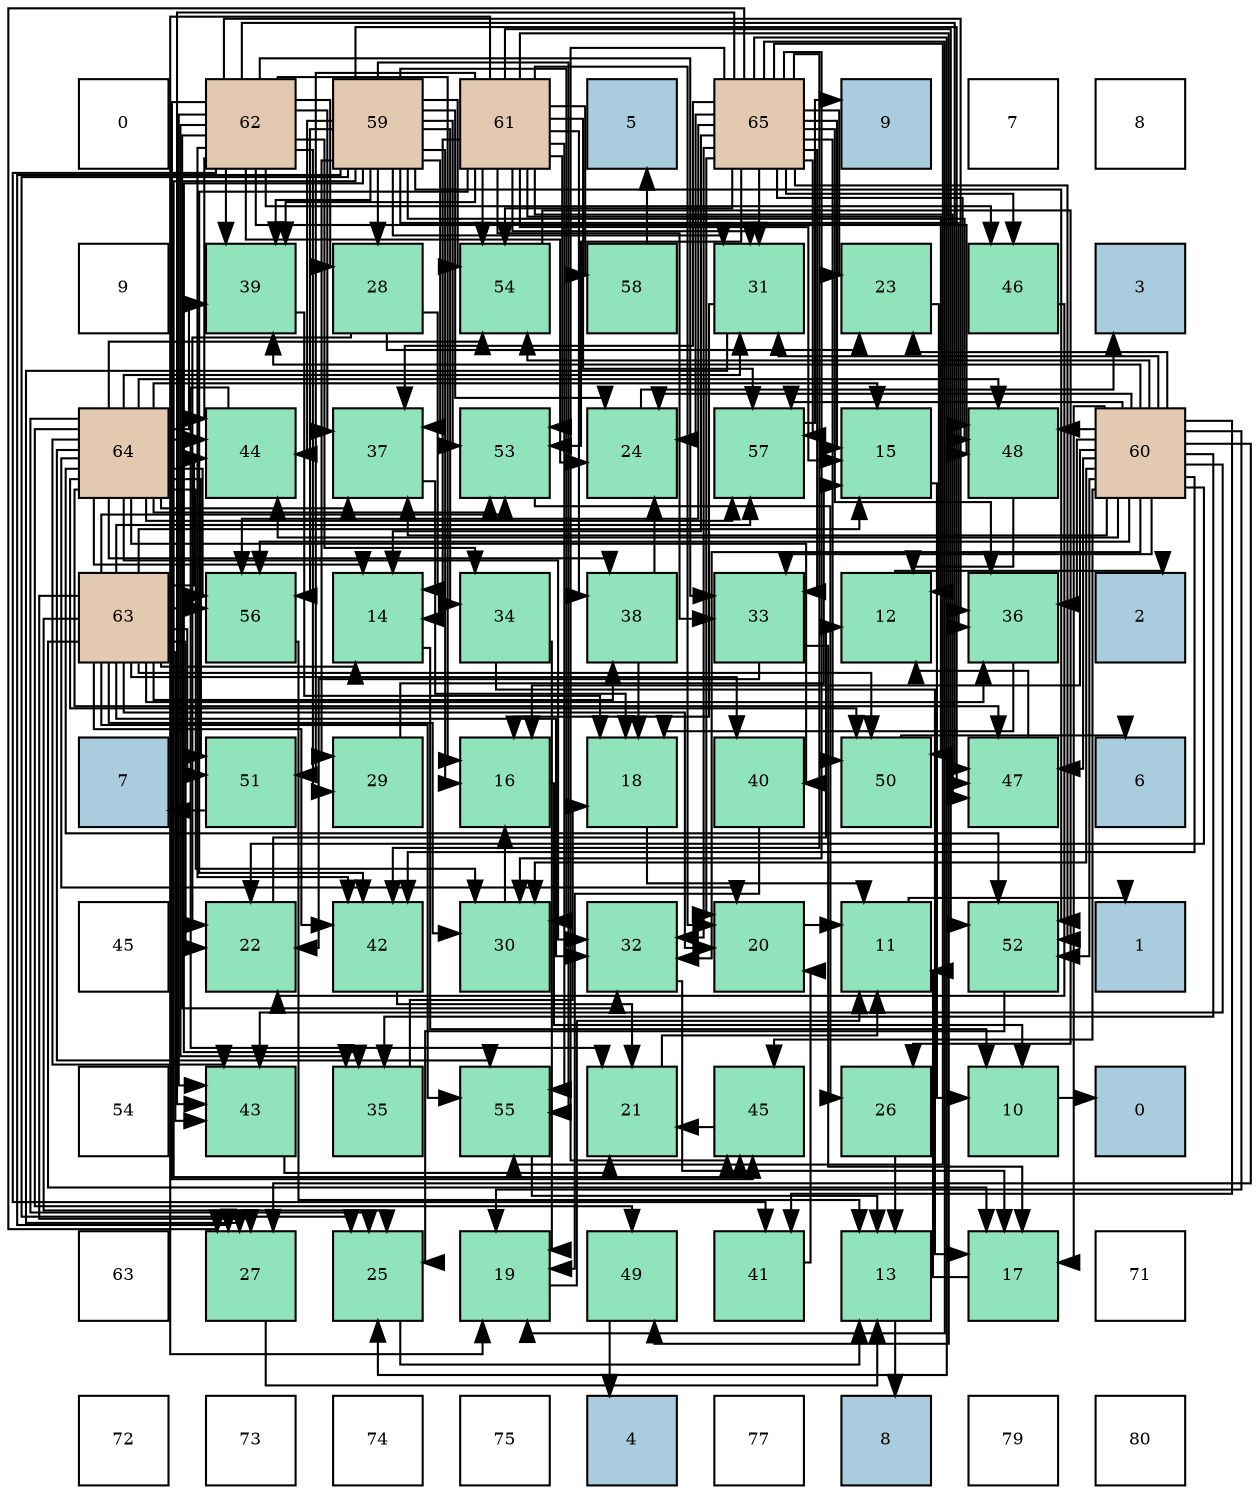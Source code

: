 digraph layout{
 rankdir=TB;
 splines=ortho;
 node [style=filled shape=square fixedsize=true width=0.6];
0[label="0", fontsize=8, fillcolor="#ffffff"];
1[label="62", fontsize=8, fillcolor="#e3c9af"];
2[label="59", fontsize=8, fillcolor="#e3c9af"];
3[label="61", fontsize=8, fillcolor="#e3c9af"];
4[label="5", fontsize=8, fillcolor="#a9ccde"];
5[label="65", fontsize=8, fillcolor="#e3c9af"];
6[label="9", fontsize=8, fillcolor="#a9ccde"];
7[label="7", fontsize=8, fillcolor="#ffffff"];
8[label="8", fontsize=8, fillcolor="#ffffff"];
9[label="9", fontsize=8, fillcolor="#ffffff"];
10[label="39", fontsize=8, fillcolor="#91e3bb"];
11[label="28", fontsize=8, fillcolor="#91e3bb"];
12[label="54", fontsize=8, fillcolor="#91e3bb"];
13[label="58", fontsize=8, fillcolor="#91e3bb"];
14[label="31", fontsize=8, fillcolor="#91e3bb"];
15[label="23", fontsize=8, fillcolor="#91e3bb"];
16[label="46", fontsize=8, fillcolor="#91e3bb"];
17[label="3", fontsize=8, fillcolor="#a9ccde"];
18[label="64", fontsize=8, fillcolor="#e3c9af"];
19[label="44", fontsize=8, fillcolor="#91e3bb"];
20[label="37", fontsize=8, fillcolor="#91e3bb"];
21[label="53", fontsize=8, fillcolor="#91e3bb"];
22[label="24", fontsize=8, fillcolor="#91e3bb"];
23[label="57", fontsize=8, fillcolor="#91e3bb"];
24[label="15", fontsize=8, fillcolor="#91e3bb"];
25[label="48", fontsize=8, fillcolor="#91e3bb"];
26[label="60", fontsize=8, fillcolor="#e3c9af"];
27[label="63", fontsize=8, fillcolor="#e3c9af"];
28[label="56", fontsize=8, fillcolor="#91e3bb"];
29[label="14", fontsize=8, fillcolor="#91e3bb"];
30[label="34", fontsize=8, fillcolor="#91e3bb"];
31[label="38", fontsize=8, fillcolor="#91e3bb"];
32[label="33", fontsize=8, fillcolor="#91e3bb"];
33[label="12", fontsize=8, fillcolor="#91e3bb"];
34[label="36", fontsize=8, fillcolor="#91e3bb"];
35[label="2", fontsize=8, fillcolor="#a9ccde"];
36[label="7", fontsize=8, fillcolor="#a9ccde"];
37[label="51", fontsize=8, fillcolor="#91e3bb"];
38[label="29", fontsize=8, fillcolor="#91e3bb"];
39[label="16", fontsize=8, fillcolor="#91e3bb"];
40[label="18", fontsize=8, fillcolor="#91e3bb"];
41[label="40", fontsize=8, fillcolor="#91e3bb"];
42[label="50", fontsize=8, fillcolor="#91e3bb"];
43[label="47", fontsize=8, fillcolor="#91e3bb"];
44[label="6", fontsize=8, fillcolor="#a9ccde"];
45[label="45", fontsize=8, fillcolor="#ffffff"];
46[label="22", fontsize=8, fillcolor="#91e3bb"];
47[label="42", fontsize=8, fillcolor="#91e3bb"];
48[label="30", fontsize=8, fillcolor="#91e3bb"];
49[label="32", fontsize=8, fillcolor="#91e3bb"];
50[label="20", fontsize=8, fillcolor="#91e3bb"];
51[label="11", fontsize=8, fillcolor="#91e3bb"];
52[label="52", fontsize=8, fillcolor="#91e3bb"];
53[label="1", fontsize=8, fillcolor="#a9ccde"];
54[label="54", fontsize=8, fillcolor="#ffffff"];
55[label="43", fontsize=8, fillcolor="#91e3bb"];
56[label="35", fontsize=8, fillcolor="#91e3bb"];
57[label="55", fontsize=8, fillcolor="#91e3bb"];
58[label="21", fontsize=8, fillcolor="#91e3bb"];
59[label="45", fontsize=8, fillcolor="#91e3bb"];
60[label="26", fontsize=8, fillcolor="#91e3bb"];
61[label="10", fontsize=8, fillcolor="#91e3bb"];
62[label="0", fontsize=8, fillcolor="#a9ccde"];
63[label="63", fontsize=8, fillcolor="#ffffff"];
64[label="27", fontsize=8, fillcolor="#91e3bb"];
65[label="25", fontsize=8, fillcolor="#91e3bb"];
66[label="19", fontsize=8, fillcolor="#91e3bb"];
67[label="49", fontsize=8, fillcolor="#91e3bb"];
68[label="41", fontsize=8, fillcolor="#91e3bb"];
69[label="13", fontsize=8, fillcolor="#91e3bb"];
70[label="17", fontsize=8, fillcolor="#91e3bb"];
71[label="71", fontsize=8, fillcolor="#ffffff"];
72[label="72", fontsize=8, fillcolor="#ffffff"];
73[label="73", fontsize=8, fillcolor="#ffffff"];
74[label="74", fontsize=8, fillcolor="#ffffff"];
75[label="75", fontsize=8, fillcolor="#ffffff"];
76[label="4", fontsize=8, fillcolor="#a9ccde"];
77[label="77", fontsize=8, fillcolor="#ffffff"];
78[label="8", fontsize=8, fillcolor="#a9ccde"];
79[label="79", fontsize=8, fillcolor="#ffffff"];
80[label="80", fontsize=8, fillcolor="#ffffff"];
edge [constraint=false, style=vis];61 -> 62;
51 -> 53;
33 -> 35;
69 -> 78;
29 -> 61;
24 -> 61;
39 -> 61;
70 -> 51;
40 -> 51;
66 -> 51;
50 -> 51;
58 -> 51;
46 -> 33;
15 -> 33;
22 -> 17;
65 -> 69;
60 -> 69;
64 -> 69;
11 -> 29;
11 -> 46;
11 -> 15;
38 -> 24;
48 -> 39;
14 -> 39;
14 -> 64;
49 -> 70;
32 -> 70;
32 -> 46;
30 -> 70;
30 -> 66;
56 -> 40;
34 -> 40;
20 -> 40;
31 -> 40;
31 -> 22;
10 -> 40;
41 -> 66;
68 -> 50;
47 -> 58;
55 -> 58;
19 -> 58;
59 -> 58;
16 -> 46;
43 -> 33;
25 -> 33;
67 -> 76;
42 -> 44;
37 -> 36;
52 -> 65;
21 -> 60;
12 -> 60;
57 -> 69;
28 -> 69;
23 -> 6;
13 -> 4;
2 -> 39;
2 -> 22;
2 -> 65;
2 -> 64;
2 -> 11;
2 -> 38;
2 -> 48;
2 -> 14;
2 -> 30;
2 -> 56;
2 -> 34;
2 -> 20;
2 -> 10;
2 -> 19;
2 -> 59;
2 -> 43;
2 -> 25;
2 -> 52;
2 -> 21;
2 -> 12;
2 -> 57;
2 -> 28;
26 -> 39;
26 -> 70;
26 -> 66;
26 -> 46;
26 -> 15;
26 -> 22;
26 -> 64;
26 -> 48;
26 -> 14;
26 -> 49;
26 -> 32;
26 -> 56;
26 -> 34;
26 -> 20;
26 -> 10;
26 -> 68;
26 -> 47;
26 -> 55;
26 -> 19;
26 -> 59;
26 -> 43;
26 -> 25;
26 -> 52;
26 -> 12;
26 -> 28;
26 -> 23;
3 -> 29;
3 -> 24;
3 -> 66;
3 -> 50;
3 -> 14;
3 -> 32;
3 -> 31;
3 -> 10;
3 -> 47;
3 -> 43;
3 -> 67;
3 -> 42;
3 -> 37;
3 -> 52;
3 -> 21;
3 -> 12;
3 -> 57;
3 -> 23;
3 -> 13;
1 -> 39;
1 -> 22;
1 -> 11;
1 -> 38;
1 -> 49;
1 -> 32;
1 -> 30;
1 -> 56;
1 -> 34;
1 -> 20;
1 -> 10;
1 -> 68;
1 -> 47;
1 -> 55;
1 -> 19;
1 -> 59;
1 -> 16;
1 -> 43;
1 -> 25;
27 -> 29;
27 -> 24;
27 -> 70;
27 -> 50;
27 -> 46;
27 -> 65;
27 -> 64;
27 -> 48;
27 -> 49;
27 -> 34;
27 -> 31;
27 -> 41;
27 -> 47;
27 -> 55;
27 -> 19;
27 -> 42;
27 -> 37;
27 -> 21;
27 -> 57;
27 -> 28;
27 -> 23;
18 -> 29;
18 -> 24;
18 -> 50;
18 -> 65;
18 -> 48;
18 -> 14;
18 -> 49;
18 -> 20;
18 -> 31;
18 -> 10;
18 -> 41;
18 -> 55;
18 -> 19;
18 -> 43;
18 -> 25;
18 -> 67;
18 -> 42;
18 -> 37;
18 -> 52;
18 -> 21;
18 -> 12;
18 -> 57;
18 -> 28;
18 -> 23;
5 -> 29;
5 -> 24;
5 -> 66;
5 -> 50;
5 -> 15;
5 -> 22;
5 -> 65;
5 -> 64;
5 -> 48;
5 -> 14;
5 -> 49;
5 -> 32;
5 -> 34;
5 -> 20;
5 -> 47;
5 -> 55;
5 -> 59;
5 -> 16;
5 -> 25;
5 -> 42;
5 -> 52;
5 -> 21;
5 -> 12;
5 -> 57;
5 -> 28;
5 -> 23;
edge [constraint=true, style=invis];
0 -> 9 -> 18 -> 27 -> 36 -> 45 -> 54 -> 63 -> 72;
1 -> 10 -> 19 -> 28 -> 37 -> 46 -> 55 -> 64 -> 73;
2 -> 11 -> 20 -> 29 -> 38 -> 47 -> 56 -> 65 -> 74;
3 -> 12 -> 21 -> 30 -> 39 -> 48 -> 57 -> 66 -> 75;
4 -> 13 -> 22 -> 31 -> 40 -> 49 -> 58 -> 67 -> 76;
5 -> 14 -> 23 -> 32 -> 41 -> 50 -> 59 -> 68 -> 77;
6 -> 15 -> 24 -> 33 -> 42 -> 51 -> 60 -> 69 -> 78;
7 -> 16 -> 25 -> 34 -> 43 -> 52 -> 61 -> 70 -> 79;
8 -> 17 -> 26 -> 35 -> 44 -> 53 -> 62 -> 71 -> 80;
rank = same {0 -> 1 -> 2 -> 3 -> 4 -> 5 -> 6 -> 7 -> 8};
rank = same {9 -> 10 -> 11 -> 12 -> 13 -> 14 -> 15 -> 16 -> 17};
rank = same {18 -> 19 -> 20 -> 21 -> 22 -> 23 -> 24 -> 25 -> 26};
rank = same {27 -> 28 -> 29 -> 30 -> 31 -> 32 -> 33 -> 34 -> 35};
rank = same {36 -> 37 -> 38 -> 39 -> 40 -> 41 -> 42 -> 43 -> 44};
rank = same {45 -> 46 -> 47 -> 48 -> 49 -> 50 -> 51 -> 52 -> 53};
rank = same {54 -> 55 -> 56 -> 57 -> 58 -> 59 -> 60 -> 61 -> 62};
rank = same {63 -> 64 -> 65 -> 66 -> 67 -> 68 -> 69 -> 70 -> 71};
rank = same {72 -> 73 -> 74 -> 75 -> 76 -> 77 -> 78 -> 79 -> 80};
}